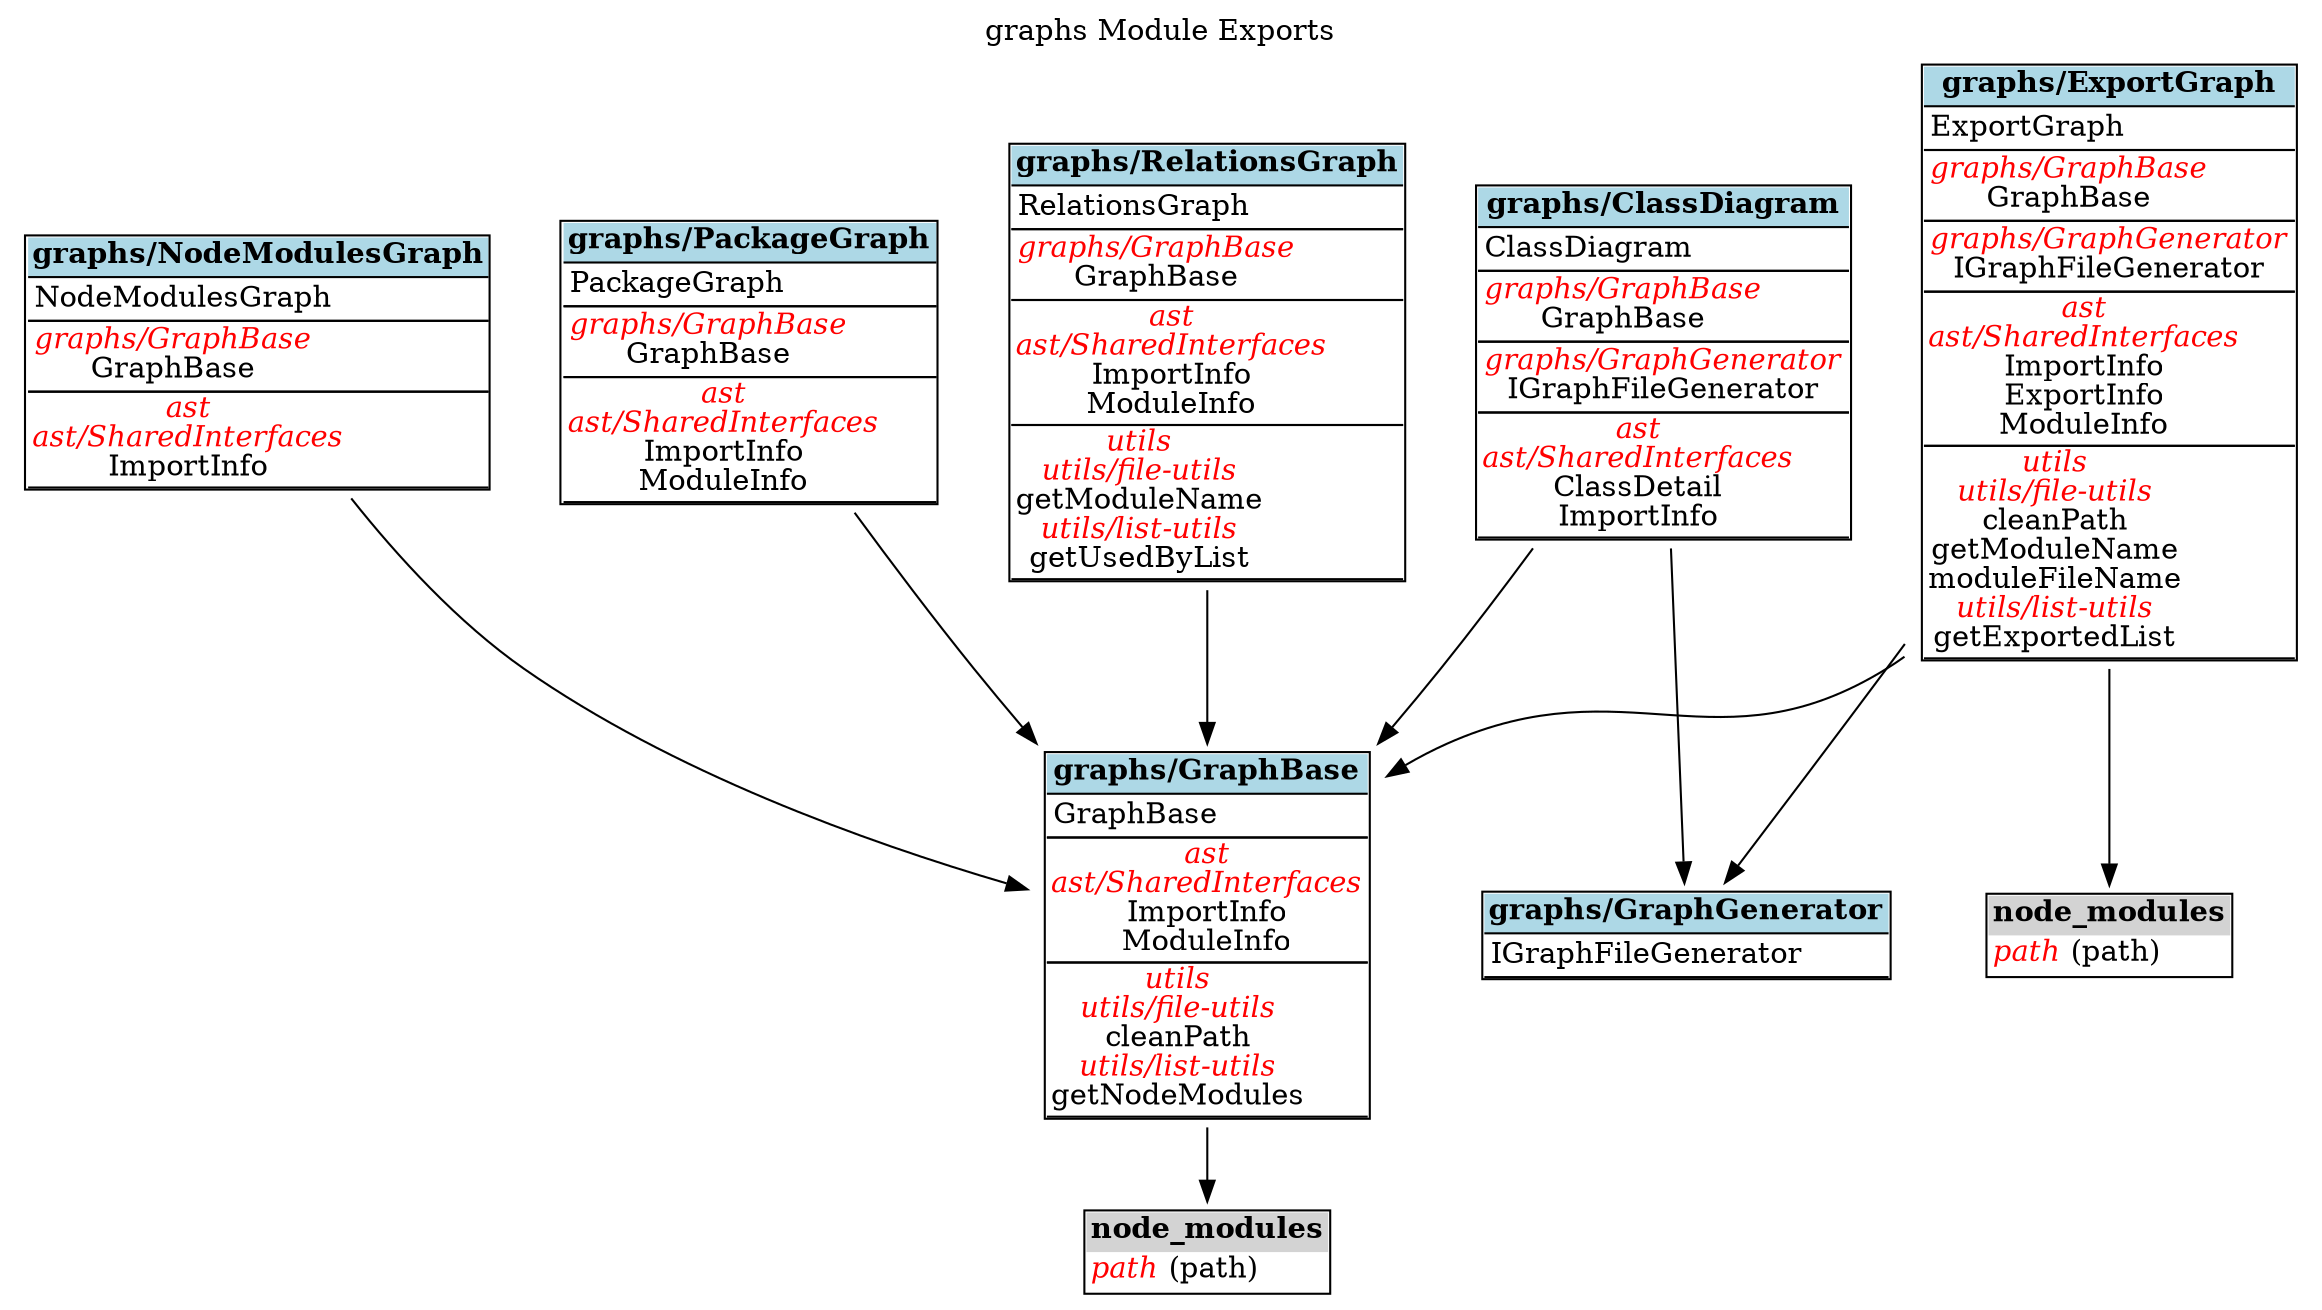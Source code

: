 digraph {label="graphs Module Exports";
labelloc="t";
"graphs/ClassDiagram" [shape=none, label=<<TABLE cellspacing="0" cellborder="0" align="left">
<TR><TD bgcolor="lightblue" align="center"><B>graphs/ClassDiagram</B></TD></TR>
<TR><TD BORDER="1" SIDES="TB" align="left">
ClassDiagram<BR/>
</TD></TR>
<TR><TD BORDER="1" SIDES="TB" align="left">
<font color="red"><I>graphs/GraphBase</I></font><BR/>
GraphBase<BR/>
</TD></TR>
<TR><TD BORDER="1" SIDES="TB" align="left">
<font color="red"><I>graphs/GraphGenerator</I></font><BR/>
IGraphFileGenerator<BR/>
</TD></TR>
<TR><TD BORDER="1" SIDES="TB" cellpadding="1" align="left" HREF="diagrams.html#ast" TARGET="_top">
<font color="red"><I>ast</I></font><BR/>
<font color="red"><I>ast/SharedInterfaces</I></font><BR/>
ClassDetail<BR/>
ImportInfo<BR/>
</TD></TR>
</TABLE>>];
"graphs/ExportGraph" [shape=none, label=<<TABLE cellspacing="0" cellborder="0" align="left">
<TR><TD bgcolor="lightblue" align="center"><B>graphs/ExportGraph</B></TD></TR>
<TR><TD BORDER="1" SIDES="TB" align="left">
ExportGraph<BR/>
</TD></TR>
<TR><TD BORDER="1" SIDES="TB" align="left">
<font color="red"><I>graphs/GraphBase</I></font><BR/>
GraphBase<BR/>
</TD></TR>
<TR><TD BORDER="1" SIDES="TB" align="left">
<font color="red"><I>graphs/GraphGenerator</I></font><BR/>
IGraphFileGenerator<BR/>
</TD></TR>
<TR><TD BORDER="1" SIDES="TB" cellpadding="1" align="left" HREF="diagrams.html#ast" TARGET="_top">
<font color="red"><I>ast</I></font><BR/>
<font color="red"><I>ast/SharedInterfaces</I></font><BR/>
ImportInfo<BR/>
ExportInfo<BR/>
ModuleInfo<BR/>
</TD></TR>
<TR><TD BORDER="1" SIDES="TB" cellpadding="1" align="left" HREF="diagrams.html#utils" TARGET="_top">
<font color="red"><I>utils</I></font><BR/>
<font color="red"><I>utils/file-utils</I></font><BR/>
cleanPath<BR/>
getModuleName<BR/>
moduleFileName<BR/>
<font color="red"><I>utils/list-utils</I></font><BR/>
getExportedList<BR/>
</TD></TR>
</TABLE>>];
"graphs/ExportGraph-node_modules" [shape=none, label=<<TABLE cellspacing="0" cellborder="0" align="left">
<TR><TD bgcolor="lightgrey" align="center"><B>node_modules</B></TD></TR>
<TR><TD align="left">
<font color="red"><I>path</I></font> (path)<BR/>
</TD></TR>
</TABLE>>];
"graphs/ExportGraph"->"graphs/ExportGraph-node_modules";
"graphs/GraphBase" [shape=none, label=<<TABLE cellspacing="0" cellborder="0" align="left">
<TR><TD bgcolor="lightblue" align="center"><B>graphs/GraphBase</B></TD></TR>
<TR><TD BORDER="1" SIDES="TB" align="left">
GraphBase<BR/>
</TD></TR>
<TR><TD BORDER="1" SIDES="TB" cellpadding="1" align="left" HREF="diagrams.html#ast" TARGET="_top">
<font color="red"><I>ast</I></font><BR/>
<font color="red"><I>ast/SharedInterfaces</I></font><BR/>
ImportInfo<BR/>
ModuleInfo<BR/>
</TD></TR>
<TR><TD BORDER="1" SIDES="TB" cellpadding="1" align="left" HREF="diagrams.html#utils" TARGET="_top">
<font color="red"><I>utils</I></font><BR/>
<font color="red"><I>utils/file-utils</I></font><BR/>
cleanPath<BR/>
<font color="red"><I>utils/list-utils</I></font><BR/>
getNodeModules<BR/>
</TD></TR>
</TABLE>>];
"graphs/GraphBase-node_modules" [shape=none, label=<<TABLE cellspacing="0" cellborder="0" align="left">
<TR><TD bgcolor="lightgrey" align="center"><B>node_modules</B></TD></TR>
<TR><TD align="left">
<font color="red"><I>path</I></font> (path)<BR/>
</TD></TR>
</TABLE>>];
"graphs/GraphBase"->"graphs/GraphBase-node_modules";
"graphs/GraphGenerator" [shape=none, label=<<TABLE cellspacing="0" cellborder="0" align="left">
<TR><TD bgcolor="lightblue" align="center"><B>graphs/GraphGenerator</B></TD></TR>
<TR><TD BORDER="1" SIDES="TB" align="left">
IGraphFileGenerator<BR/>
</TD></TR>
</TABLE>>];
"graphs/NodeModulesGraph" [shape=none, label=<<TABLE cellspacing="0" cellborder="0" align="left">
<TR><TD bgcolor="lightblue" align="center"><B>graphs/NodeModulesGraph</B></TD></TR>
<TR><TD BORDER="1" SIDES="TB" align="left">
NodeModulesGraph<BR/>
</TD></TR>
<TR><TD BORDER="1" SIDES="TB" align="left">
<font color="red"><I>graphs/GraphBase</I></font><BR/>
GraphBase<BR/>
</TD></TR>
<TR><TD BORDER="1" SIDES="TB" cellpadding="1" align="left" HREF="diagrams.html#ast" TARGET="_top">
<font color="red"><I>ast</I></font><BR/>
<font color="red"><I>ast/SharedInterfaces</I></font><BR/>
ImportInfo<BR/>
</TD></TR>
</TABLE>>];
"graphs/PackageGraph" [shape=none, label=<<TABLE cellspacing="0" cellborder="0" align="left">
<TR><TD bgcolor="lightblue" align="center"><B>graphs/PackageGraph</B></TD></TR>
<TR><TD BORDER="1" SIDES="TB" align="left">
PackageGraph<BR/>
</TD></TR>
<TR><TD BORDER="1" SIDES="TB" align="left">
<font color="red"><I>graphs/GraphBase</I></font><BR/>
GraphBase<BR/>
</TD></TR>
<TR><TD BORDER="1" SIDES="TB" cellpadding="1" align="left" HREF="diagrams.html#ast" TARGET="_top">
<font color="red"><I>ast</I></font><BR/>
<font color="red"><I>ast/SharedInterfaces</I></font><BR/>
ImportInfo<BR/>
ModuleInfo<BR/>
</TD></TR>
</TABLE>>];
"graphs/RelationsGraph" [shape=none, label=<<TABLE cellspacing="0" cellborder="0" align="left">
<TR><TD bgcolor="lightblue" align="center"><B>graphs/RelationsGraph</B></TD></TR>
<TR><TD BORDER="1" SIDES="TB" align="left">
RelationsGraph<BR/>
</TD></TR>
<TR><TD BORDER="1" SIDES="TB" align="left">
<font color="red"><I>graphs/GraphBase</I></font><BR/>
GraphBase<BR/>
</TD></TR>
<TR><TD BORDER="1" SIDES="TB" cellpadding="1" align="left" HREF="diagrams.html#ast" TARGET="_top">
<font color="red"><I>ast</I></font><BR/>
<font color="red"><I>ast/SharedInterfaces</I></font><BR/>
ImportInfo<BR/>
ModuleInfo<BR/>
</TD></TR>
<TR><TD BORDER="1" SIDES="TB" cellpadding="1" align="left" HREF="diagrams.html#utils" TARGET="_top">
<font color="red"><I>utils</I></font><BR/>
<font color="red"><I>utils/file-utils</I></font><BR/>
getModuleName<BR/>
<font color="red"><I>utils/list-utils</I></font><BR/>
getUsedByList<BR/>
</TD></TR>
</TABLE>>];
"graphs/ClassDiagram"->"graphs/GraphBase";
"graphs/ClassDiagram"->"graphs/GraphGenerator";
"graphs/ExportGraph"->"graphs/GraphBase";
"graphs/ExportGraph"->"graphs/GraphGenerator";
"graphs/NodeModulesGraph"->"graphs/GraphBase";
"graphs/PackageGraph"->"graphs/GraphBase";
"graphs/RelationsGraph"->"graphs/GraphBase";
}
